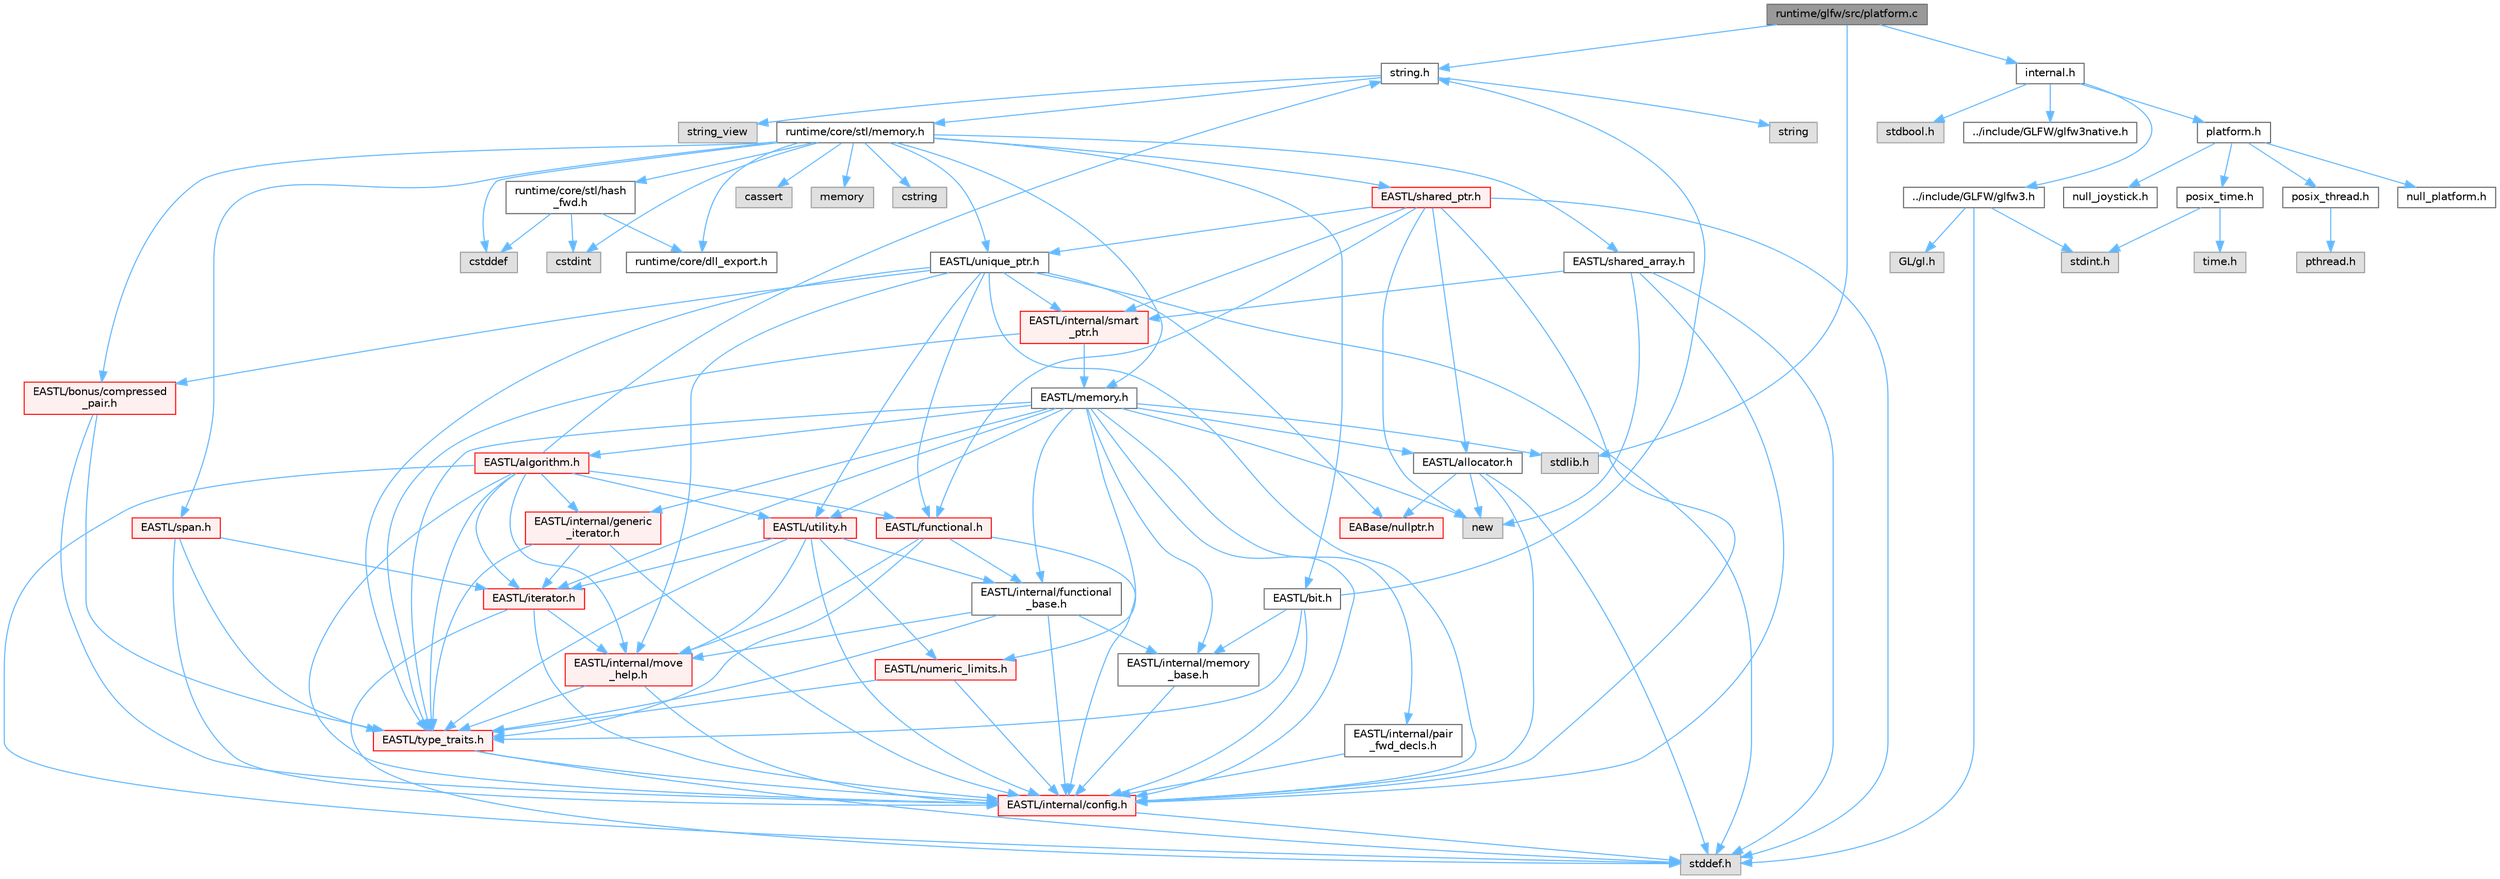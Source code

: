 digraph "runtime/glfw/src/platform.c"
{
 // LATEX_PDF_SIZE
  bgcolor="transparent";
  edge [fontname=Helvetica,fontsize=10,labelfontname=Helvetica,labelfontsize=10];
  node [fontname=Helvetica,fontsize=10,shape=box,height=0.2,width=0.4];
  Node1 [id="Node000001",label="runtime/glfw/src/platform.c",height=0.2,width=0.4,color="gray40", fillcolor="grey60", style="filled", fontcolor="black",tooltip=" "];
  Node1 -> Node2 [id="edge1_Node000001_Node000002",color="steelblue1",style="solid",tooltip=" "];
  Node2 [id="Node000002",label="internal.h",height=0.2,width=0.4,color="grey40", fillcolor="white", style="filled",URL="$glfw_2src_2internal_8h.html",tooltip=" "];
  Node2 -> Node3 [id="edge2_Node000002_Node000003",color="steelblue1",style="solid",tooltip=" "];
  Node3 [id="Node000003",label="../include/GLFW/glfw3.h",height=0.2,width=0.4,color="grey40", fillcolor="white", style="filled",URL="$glfw_2include_2_g_l_f_w_2glfw3_8h.html",tooltip="The header of the GLFW 3 API."];
  Node3 -> Node4 [id="edge3_Node000003_Node000004",color="steelblue1",style="solid",tooltip=" "];
  Node4 [id="Node000004",label="stddef.h",height=0.2,width=0.4,color="grey60", fillcolor="#E0E0E0", style="filled",tooltip=" "];
  Node3 -> Node5 [id="edge4_Node000003_Node000005",color="steelblue1",style="solid",tooltip=" "];
  Node5 [id="Node000005",label="stdint.h",height=0.2,width=0.4,color="grey60", fillcolor="#E0E0E0", style="filled",tooltip=" "];
  Node3 -> Node6 [id="edge5_Node000003_Node000006",color="steelblue1",style="solid",tooltip=" "];
  Node6 [id="Node000006",label="GL/gl.h",height=0.2,width=0.4,color="grey60", fillcolor="#E0E0E0", style="filled",tooltip=" "];
  Node2 -> Node7 [id="edge6_Node000002_Node000007",color="steelblue1",style="solid",tooltip=" "];
  Node7 [id="Node000007",label="stdbool.h",height=0.2,width=0.4,color="grey60", fillcolor="#E0E0E0", style="filled",tooltip=" "];
  Node2 -> Node8 [id="edge7_Node000002_Node000008",color="steelblue1",style="solid",tooltip=" "];
  Node8 [id="Node000008",label="platform.h",height=0.2,width=0.4,color="grey40", fillcolor="white", style="filled",URL="$glfw_2src_2_platform_8h.html",tooltip=" "];
  Node8 -> Node9 [id="edge8_Node000008_Node000009",color="steelblue1",style="solid",tooltip=" "];
  Node9 [id="Node000009",label="null_platform.h",height=0.2,width=0.4,color="grey40", fillcolor="white", style="filled",URL="$null__platform_8h.html",tooltip=" "];
  Node8 -> Node10 [id="edge9_Node000008_Node000010",color="steelblue1",style="solid",tooltip=" "];
  Node10 [id="Node000010",label="null_joystick.h",height=0.2,width=0.4,color="grey40", fillcolor="white", style="filled",URL="$null__joystick_8h.html",tooltip=" "];
  Node8 -> Node11 [id="edge10_Node000008_Node000011",color="steelblue1",style="solid",tooltip=" "];
  Node11 [id="Node000011",label="posix_thread.h",height=0.2,width=0.4,color="grey40", fillcolor="white", style="filled",URL="$posix__thread_8h.html",tooltip=" "];
  Node11 -> Node12 [id="edge11_Node000011_Node000012",color="steelblue1",style="solid",tooltip=" "];
  Node12 [id="Node000012",label="pthread.h",height=0.2,width=0.4,color="grey60", fillcolor="#E0E0E0", style="filled",tooltip=" "];
  Node8 -> Node13 [id="edge12_Node000008_Node000013",color="steelblue1",style="solid",tooltip=" "];
  Node13 [id="Node000013",label="posix_time.h",height=0.2,width=0.4,color="grey40", fillcolor="white", style="filled",URL="$posix__time_8h.html",tooltip=" "];
  Node13 -> Node5 [id="edge13_Node000013_Node000005",color="steelblue1",style="solid",tooltip=" "];
  Node13 -> Node14 [id="edge14_Node000013_Node000014",color="steelblue1",style="solid",tooltip=" "];
  Node14 [id="Node000014",label="time.h",height=0.2,width=0.4,color="grey60", fillcolor="#E0E0E0", style="filled",tooltip=" "];
  Node2 -> Node15 [id="edge15_Node000002_Node000015",color="steelblue1",style="solid",tooltip=" "];
  Node15 [id="Node000015",label="../include/GLFW/glfw3native.h",height=0.2,width=0.4,color="grey40", fillcolor="white", style="filled",URL="$glfw_2include_2_g_l_f_w_2glfw3native_8h.html",tooltip="The header of the native access functions."];
  Node1 -> Node16 [id="edge16_Node000001_Node000016",color="steelblue1",style="solid",tooltip=" "];
  Node16 [id="Node000016",label="string.h",height=0.2,width=0.4,color="grey40", fillcolor="white", style="filled",URL="$string_8h.html",tooltip=" "];
  Node16 -> Node17 [id="edge17_Node000016_Node000017",color="steelblue1",style="solid",tooltip=" "];
  Node17 [id="Node000017",label="string",height=0.2,width=0.4,color="grey60", fillcolor="#E0E0E0", style="filled",tooltip=" "];
  Node16 -> Node18 [id="edge18_Node000016_Node000018",color="steelblue1",style="solid",tooltip=" "];
  Node18 [id="Node000018",label="string_view",height=0.2,width=0.4,color="grey60", fillcolor="#E0E0E0", style="filled",tooltip=" "];
  Node16 -> Node19 [id="edge19_Node000016_Node000019",color="steelblue1",style="solid",tooltip=" "];
  Node19 [id="Node000019",label="runtime/core/stl/memory.h",height=0.2,width=0.4,color="grey40", fillcolor="white", style="filled",URL="$core_2stl_2memory_8h.html",tooltip=" "];
  Node19 -> Node20 [id="edge20_Node000019_Node000020",color="steelblue1",style="solid",tooltip=" "];
  Node20 [id="Node000020",label="cstddef",height=0.2,width=0.4,color="grey60", fillcolor="#E0E0E0", style="filled",tooltip=" "];
  Node19 -> Node21 [id="edge21_Node000019_Node000021",color="steelblue1",style="solid",tooltip=" "];
  Node21 [id="Node000021",label="cstdint",height=0.2,width=0.4,color="grey60", fillcolor="#E0E0E0", style="filled",tooltip=" "];
  Node19 -> Node22 [id="edge22_Node000019_Node000022",color="steelblue1",style="solid",tooltip=" "];
  Node22 [id="Node000022",label="cassert",height=0.2,width=0.4,color="grey60", fillcolor="#E0E0E0", style="filled",tooltip=" "];
  Node19 -> Node23 [id="edge23_Node000019_Node000023",color="steelblue1",style="solid",tooltip=" "];
  Node23 [id="Node000023",label="memory",height=0.2,width=0.4,color="grey60", fillcolor="#E0E0E0", style="filled",tooltip=" "];
  Node19 -> Node24 [id="edge24_Node000019_Node000024",color="steelblue1",style="solid",tooltip=" "];
  Node24 [id="Node000024",label="cstring",height=0.2,width=0.4,color="grey60", fillcolor="#E0E0E0", style="filled",tooltip=" "];
  Node19 -> Node25 [id="edge25_Node000019_Node000025",color="steelblue1",style="solid",tooltip=" "];
  Node25 [id="Node000025",label="EASTL/bit.h",height=0.2,width=0.4,color="grey40", fillcolor="white", style="filled",URL="$bit_8h.html",tooltip=" "];
  Node25 -> Node26 [id="edge26_Node000025_Node000026",color="steelblue1",style="solid",tooltip=" "];
  Node26 [id="Node000026",label="EASTL/internal/config.h",height=0.2,width=0.4,color="red", fillcolor="#FFF0F0", style="filled",URL="$config_8h.html",tooltip=" "];
  Node26 -> Node4 [id="edge27_Node000026_Node000004",color="steelblue1",style="solid",tooltip=" "];
  Node25 -> Node34 [id="edge28_Node000025_Node000034",color="steelblue1",style="solid",tooltip=" "];
  Node34 [id="Node000034",label="EASTL/internal/memory\l_base.h",height=0.2,width=0.4,color="grey40", fillcolor="white", style="filled",URL="$memory__base_8h.html",tooltip=" "];
  Node34 -> Node26 [id="edge29_Node000034_Node000026",color="steelblue1",style="solid",tooltip=" "];
  Node25 -> Node35 [id="edge30_Node000025_Node000035",color="steelblue1",style="solid",tooltip=" "];
  Node35 [id="Node000035",label="EASTL/type_traits.h",height=0.2,width=0.4,color="red", fillcolor="#FFF0F0", style="filled",URL="$_e_a_s_t_l_2include_2_e_a_s_t_l_2type__traits_8h.html",tooltip=" "];
  Node35 -> Node26 [id="edge31_Node000035_Node000026",color="steelblue1",style="solid",tooltip=" "];
  Node35 -> Node4 [id="edge32_Node000035_Node000004",color="steelblue1",style="solid",tooltip=" "];
  Node25 -> Node16 [id="edge33_Node000025_Node000016",color="steelblue1",style="solid",tooltip=" "];
  Node19 -> Node45 [id="edge34_Node000019_Node000045",color="steelblue1",style="solid",tooltip=" "];
  Node45 [id="Node000045",label="EASTL/memory.h",height=0.2,width=0.4,color="grey40", fillcolor="white", style="filled",URL="$_e_a_s_t_l_2include_2_e_a_s_t_l_2memory_8h.html",tooltip=" "];
  Node45 -> Node26 [id="edge35_Node000045_Node000026",color="steelblue1",style="solid",tooltip=" "];
  Node45 -> Node34 [id="edge36_Node000045_Node000034",color="steelblue1",style="solid",tooltip=" "];
  Node45 -> Node46 [id="edge37_Node000045_Node000046",color="steelblue1",style="solid",tooltip=" "];
  Node46 [id="Node000046",label="EASTL/internal/generic\l_iterator.h",height=0.2,width=0.4,color="red", fillcolor="#FFF0F0", style="filled",URL="$generic__iterator_8h.html",tooltip=" "];
  Node46 -> Node26 [id="edge38_Node000046_Node000026",color="steelblue1",style="solid",tooltip=" "];
  Node46 -> Node47 [id="edge39_Node000046_Node000047",color="steelblue1",style="solid",tooltip=" "];
  Node47 [id="Node000047",label="EASTL/iterator.h",height=0.2,width=0.4,color="red", fillcolor="#FFF0F0", style="filled",URL="$_e_a_s_t_l_2include_2_e_a_s_t_l_2iterator_8h.html",tooltip=" "];
  Node47 -> Node26 [id="edge40_Node000047_Node000026",color="steelblue1",style="solid",tooltip=" "];
  Node47 -> Node48 [id="edge41_Node000047_Node000048",color="steelblue1",style="solid",tooltip=" "];
  Node48 [id="Node000048",label="EASTL/internal/move\l_help.h",height=0.2,width=0.4,color="red", fillcolor="#FFF0F0", style="filled",URL="$move__help_8h.html",tooltip=" "];
  Node48 -> Node26 [id="edge42_Node000048_Node000026",color="steelblue1",style="solid",tooltip=" "];
  Node48 -> Node35 [id="edge43_Node000048_Node000035",color="steelblue1",style="solid",tooltip=" "];
  Node47 -> Node4 [id="edge44_Node000047_Node000004",color="steelblue1",style="solid",tooltip=" "];
  Node46 -> Node35 [id="edge45_Node000046_Node000035",color="steelblue1",style="solid",tooltip=" "];
  Node45 -> Node50 [id="edge46_Node000045_Node000050",color="steelblue1",style="solid",tooltip=" "];
  Node50 [id="Node000050",label="EASTL/internal/pair\l_fwd_decls.h",height=0.2,width=0.4,color="grey40", fillcolor="white", style="filled",URL="$pair__fwd__decls_8h.html",tooltip=" "];
  Node50 -> Node26 [id="edge47_Node000050_Node000026",color="steelblue1",style="solid",tooltip=" "];
  Node45 -> Node51 [id="edge48_Node000045_Node000051",color="steelblue1",style="solid",tooltip=" "];
  Node51 [id="Node000051",label="EASTL/internal/functional\l_base.h",height=0.2,width=0.4,color="grey40", fillcolor="white", style="filled",URL="$functional__base_8h.html",tooltip=" "];
  Node51 -> Node26 [id="edge49_Node000051_Node000026",color="steelblue1",style="solid",tooltip=" "];
  Node51 -> Node34 [id="edge50_Node000051_Node000034",color="steelblue1",style="solid",tooltip=" "];
  Node51 -> Node48 [id="edge51_Node000051_Node000048",color="steelblue1",style="solid",tooltip=" "];
  Node51 -> Node35 [id="edge52_Node000051_Node000035",color="steelblue1",style="solid",tooltip=" "];
  Node45 -> Node52 [id="edge53_Node000045_Node000052",color="steelblue1",style="solid",tooltip=" "];
  Node52 [id="Node000052",label="EASTL/algorithm.h",height=0.2,width=0.4,color="red", fillcolor="#FFF0F0", style="filled",URL="$_e_a_s_t_l_2include_2_e_a_s_t_l_2algorithm_8h.html",tooltip=" "];
  Node52 -> Node26 [id="edge54_Node000052_Node000026",color="steelblue1",style="solid",tooltip=" "];
  Node52 -> Node35 [id="edge55_Node000052_Node000035",color="steelblue1",style="solid",tooltip=" "];
  Node52 -> Node48 [id="edge56_Node000052_Node000048",color="steelblue1",style="solid",tooltip=" "];
  Node52 -> Node47 [id="edge57_Node000052_Node000047",color="steelblue1",style="solid",tooltip=" "];
  Node52 -> Node55 [id="edge58_Node000052_Node000055",color="steelblue1",style="solid",tooltip=" "];
  Node55 [id="Node000055",label="EASTL/functional.h",height=0.2,width=0.4,color="red", fillcolor="#FFF0F0", style="filled",URL="$_e_a_s_t_l_2include_2_e_a_s_t_l_2functional_8h.html",tooltip=" "];
  Node55 -> Node26 [id="edge59_Node000055_Node000026",color="steelblue1",style="solid",tooltip=" "];
  Node55 -> Node48 [id="edge60_Node000055_Node000048",color="steelblue1",style="solid",tooltip=" "];
  Node55 -> Node35 [id="edge61_Node000055_Node000035",color="steelblue1",style="solid",tooltip=" "];
  Node55 -> Node51 [id="edge62_Node000055_Node000051",color="steelblue1",style="solid",tooltip=" "];
  Node52 -> Node62 [id="edge63_Node000052_Node000062",color="steelblue1",style="solid",tooltip=" "];
  Node62 [id="Node000062",label="EASTL/utility.h",height=0.2,width=0.4,color="red", fillcolor="#FFF0F0", style="filled",URL="$_e_a_s_t_l_2include_2_e_a_s_t_l_2utility_8h.html",tooltip=" "];
  Node62 -> Node26 [id="edge64_Node000062_Node000026",color="steelblue1",style="solid",tooltip=" "];
  Node62 -> Node35 [id="edge65_Node000062_Node000035",color="steelblue1",style="solid",tooltip=" "];
  Node62 -> Node47 [id="edge66_Node000062_Node000047",color="steelblue1",style="solid",tooltip=" "];
  Node62 -> Node63 [id="edge67_Node000062_Node000063",color="steelblue1",style="solid",tooltip=" "];
  Node63 [id="Node000063",label="EASTL/numeric_limits.h",height=0.2,width=0.4,color="red", fillcolor="#FFF0F0", style="filled",URL="$numeric__limits_8h.html",tooltip=" "];
  Node63 -> Node26 [id="edge68_Node000063_Node000026",color="steelblue1",style="solid",tooltip=" "];
  Node63 -> Node35 [id="edge69_Node000063_Node000035",color="steelblue1",style="solid",tooltip=" "];
  Node62 -> Node51 [id="edge70_Node000062_Node000051",color="steelblue1",style="solid",tooltip=" "];
  Node62 -> Node48 [id="edge71_Node000062_Node000048",color="steelblue1",style="solid",tooltip=" "];
  Node52 -> Node46 [id="edge72_Node000052_Node000046",color="steelblue1",style="solid",tooltip=" "];
  Node52 -> Node4 [id="edge73_Node000052_Node000004",color="steelblue1",style="solid",tooltip=" "];
  Node52 -> Node16 [id="edge74_Node000052_Node000016",color="steelblue1",style="solid",tooltip=" "];
  Node45 -> Node35 [id="edge75_Node000045_Node000035",color="steelblue1",style="solid",tooltip=" "];
  Node45 -> Node59 [id="edge76_Node000045_Node000059",color="steelblue1",style="solid",tooltip=" "];
  Node59 [id="Node000059",label="EASTL/allocator.h",height=0.2,width=0.4,color="grey40", fillcolor="white", style="filled",URL="$allocator_8h.html",tooltip=" "];
  Node59 -> Node26 [id="edge77_Node000059_Node000026",color="steelblue1",style="solid",tooltip=" "];
  Node59 -> Node37 [id="edge78_Node000059_Node000037",color="steelblue1",style="solid",tooltip=" "];
  Node37 [id="Node000037",label="EABase/nullptr.h",height=0.2,width=0.4,color="red", fillcolor="#FFF0F0", style="filled",URL="$nullptr_8h.html",tooltip=" "];
  Node59 -> Node4 [id="edge79_Node000059_Node000004",color="steelblue1",style="solid",tooltip=" "];
  Node59 -> Node60 [id="edge80_Node000059_Node000060",color="steelblue1",style="solid",tooltip=" "];
  Node60 [id="Node000060",label="new",height=0.2,width=0.4,color="grey60", fillcolor="#E0E0E0", style="filled",tooltip=" "];
  Node45 -> Node47 [id="edge81_Node000045_Node000047",color="steelblue1",style="solid",tooltip=" "];
  Node45 -> Node62 [id="edge82_Node000045_Node000062",color="steelblue1",style="solid",tooltip=" "];
  Node45 -> Node63 [id="edge83_Node000045_Node000063",color="steelblue1",style="solid",tooltip=" "];
  Node45 -> Node72 [id="edge84_Node000045_Node000072",color="steelblue1",style="solid",tooltip=" "];
  Node72 [id="Node000072",label="stdlib.h",height=0.2,width=0.4,color="grey60", fillcolor="#E0E0E0", style="filled",tooltip=" "];
  Node45 -> Node60 [id="edge85_Node000045_Node000060",color="steelblue1",style="solid",tooltip=" "];
  Node19 -> Node73 [id="edge86_Node000019_Node000073",color="steelblue1",style="solid",tooltip=" "];
  Node73 [id="Node000073",label="EASTL/shared_array.h",height=0.2,width=0.4,color="grey40", fillcolor="white", style="filled",URL="$shared__array_8h.html",tooltip=" "];
  Node73 -> Node26 [id="edge87_Node000073_Node000026",color="steelblue1",style="solid",tooltip=" "];
  Node73 -> Node74 [id="edge88_Node000073_Node000074",color="steelblue1",style="solid",tooltip=" "];
  Node74 [id="Node000074",label="EASTL/internal/smart\l_ptr.h",height=0.2,width=0.4,color="red", fillcolor="#FFF0F0", style="filled",URL="$smart__ptr_8h.html",tooltip=" "];
  Node74 -> Node45 [id="edge89_Node000074_Node000045",color="steelblue1",style="solid",tooltip=" "];
  Node74 -> Node35 [id="edge90_Node000074_Node000035",color="steelblue1",style="solid",tooltip=" "];
  Node73 -> Node60 [id="edge91_Node000073_Node000060",color="steelblue1",style="solid",tooltip=" "];
  Node73 -> Node4 [id="edge92_Node000073_Node000004",color="steelblue1",style="solid",tooltip=" "];
  Node19 -> Node76 [id="edge93_Node000019_Node000076",color="steelblue1",style="solid",tooltip=" "];
  Node76 [id="Node000076",label="EASTL/unique_ptr.h",height=0.2,width=0.4,color="grey40", fillcolor="white", style="filled",URL="$unique__ptr_8h.html",tooltip=" "];
  Node76 -> Node37 [id="edge94_Node000076_Node000037",color="steelblue1",style="solid",tooltip=" "];
  Node76 -> Node77 [id="edge95_Node000076_Node000077",color="steelblue1",style="solid",tooltip=" "];
  Node77 [id="Node000077",label="EASTL/bonus/compressed\l_pair.h",height=0.2,width=0.4,color="red", fillcolor="#FFF0F0", style="filled",URL="$compressed__pair_8h.html",tooltip=" "];
  Node77 -> Node26 [id="edge96_Node000077_Node000026",color="steelblue1",style="solid",tooltip=" "];
  Node77 -> Node35 [id="edge97_Node000077_Node000035",color="steelblue1",style="solid",tooltip=" "];
  Node76 -> Node55 [id="edge98_Node000076_Node000055",color="steelblue1",style="solid",tooltip=" "];
  Node76 -> Node26 [id="edge99_Node000076_Node000026",color="steelblue1",style="solid",tooltip=" "];
  Node76 -> Node48 [id="edge100_Node000076_Node000048",color="steelblue1",style="solid",tooltip=" "];
  Node76 -> Node74 [id="edge101_Node000076_Node000074",color="steelblue1",style="solid",tooltip=" "];
  Node76 -> Node35 [id="edge102_Node000076_Node000035",color="steelblue1",style="solid",tooltip=" "];
  Node76 -> Node62 [id="edge103_Node000076_Node000062",color="steelblue1",style="solid",tooltip=" "];
  Node76 -> Node4 [id="edge104_Node000076_Node000004",color="steelblue1",style="solid",tooltip=" "];
  Node19 -> Node79 [id="edge105_Node000019_Node000079",color="steelblue1",style="solid",tooltip=" "];
  Node79 [id="Node000079",label="EASTL/shared_ptr.h",height=0.2,width=0.4,color="red", fillcolor="#FFF0F0", style="filled",URL="$shared__ptr_8h.html",tooltip=" "];
  Node79 -> Node26 [id="edge106_Node000079_Node000026",color="steelblue1",style="solid",tooltip=" "];
  Node79 -> Node74 [id="edge107_Node000079_Node000074",color="steelblue1",style="solid",tooltip=" "];
  Node79 -> Node76 [id="edge108_Node000079_Node000076",color="steelblue1",style="solid",tooltip=" "];
  Node79 -> Node55 [id="edge109_Node000079_Node000055",color="steelblue1",style="solid",tooltip=" "];
  Node79 -> Node59 [id="edge110_Node000079_Node000059",color="steelblue1",style="solid",tooltip=" "];
  Node79 -> Node60 [id="edge111_Node000079_Node000060",color="steelblue1",style="solid",tooltip=" "];
  Node79 -> Node4 [id="edge112_Node000079_Node000004",color="steelblue1",style="solid",tooltip=" "];
  Node19 -> Node159 [id="edge113_Node000019_Node000159",color="steelblue1",style="solid",tooltip=" "];
  Node159 [id="Node000159",label="EASTL/span.h",height=0.2,width=0.4,color="red", fillcolor="#FFF0F0", style="filled",URL="$span_8h.html",tooltip=" "];
  Node159 -> Node26 [id="edge114_Node000159_Node000026",color="steelblue1",style="solid",tooltip=" "];
  Node159 -> Node35 [id="edge115_Node000159_Node000035",color="steelblue1",style="solid",tooltip=" "];
  Node159 -> Node47 [id="edge116_Node000159_Node000047",color="steelblue1",style="solid",tooltip=" "];
  Node19 -> Node77 [id="edge117_Node000019_Node000077",color="steelblue1",style="solid",tooltip=" "];
  Node19 -> Node162 [id="edge118_Node000019_Node000162",color="steelblue1",style="solid",tooltip=" "];
  Node162 [id="Node000162",label="runtime/core/dll_export.h",height=0.2,width=0.4,color="grey40", fillcolor="white", style="filled",URL="$dll__export_8h.html",tooltip=" "];
  Node19 -> Node163 [id="edge119_Node000019_Node000163",color="steelblue1",style="solid",tooltip=" "];
  Node163 [id="Node000163",label="runtime/core/stl/hash\l_fwd.h",height=0.2,width=0.4,color="grey40", fillcolor="white", style="filled",URL="$hash__fwd_8h.html",tooltip=" "];
  Node163 -> Node20 [id="edge120_Node000163_Node000020",color="steelblue1",style="solid",tooltip=" "];
  Node163 -> Node21 [id="edge121_Node000163_Node000021",color="steelblue1",style="solid",tooltip=" "];
  Node163 -> Node162 [id="edge122_Node000163_Node000162",color="steelblue1",style="solid",tooltip=" "];
  Node1 -> Node72 [id="edge123_Node000001_Node000072",color="steelblue1",style="solid",tooltip=" "];
}
